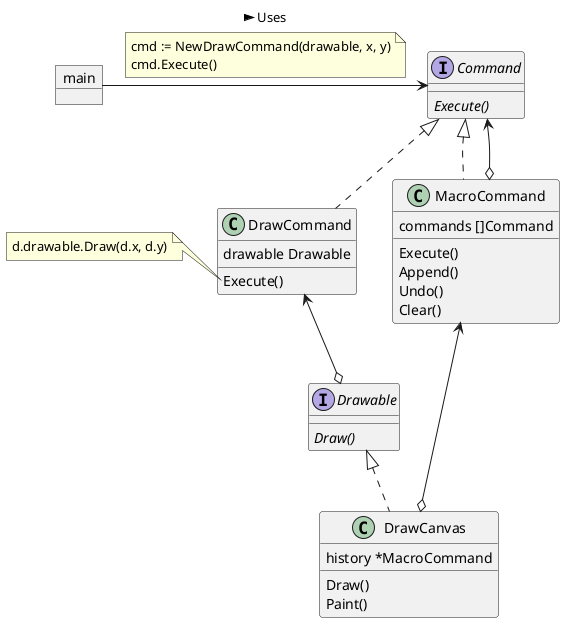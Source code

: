 @startuml
'https://plantuml.com/class-diagram

object main
interface Command {
    {abstract}Execute()
}
class DrawCommand {
    drawable Drawable
    Execute()
}
note left of DrawCommand::Execute()
    d.drawable.Draw(d.x, d.y)
end note
class MacroCommand {
    commands []Command
    Execute()
    Append()
    Undo()
    Clear()
}
interface Drawable {
    {abstract}Draw()
}
class DrawCanvas {
    history *MacroCommand
    Draw()
    Paint()
}

main -> Command: Uses >
note on link
    cmd := NewDrawCommand(drawable, x, y)
    cmd.Execute()
end note
Command <|.. DrawCommand
Command <|.. MacroCommand
Command <--o MacroCommand
DrawCommand <--o Drawable
Drawable <|.. DrawCanvas
MacroCommand <--o DrawCanvas

@enduml